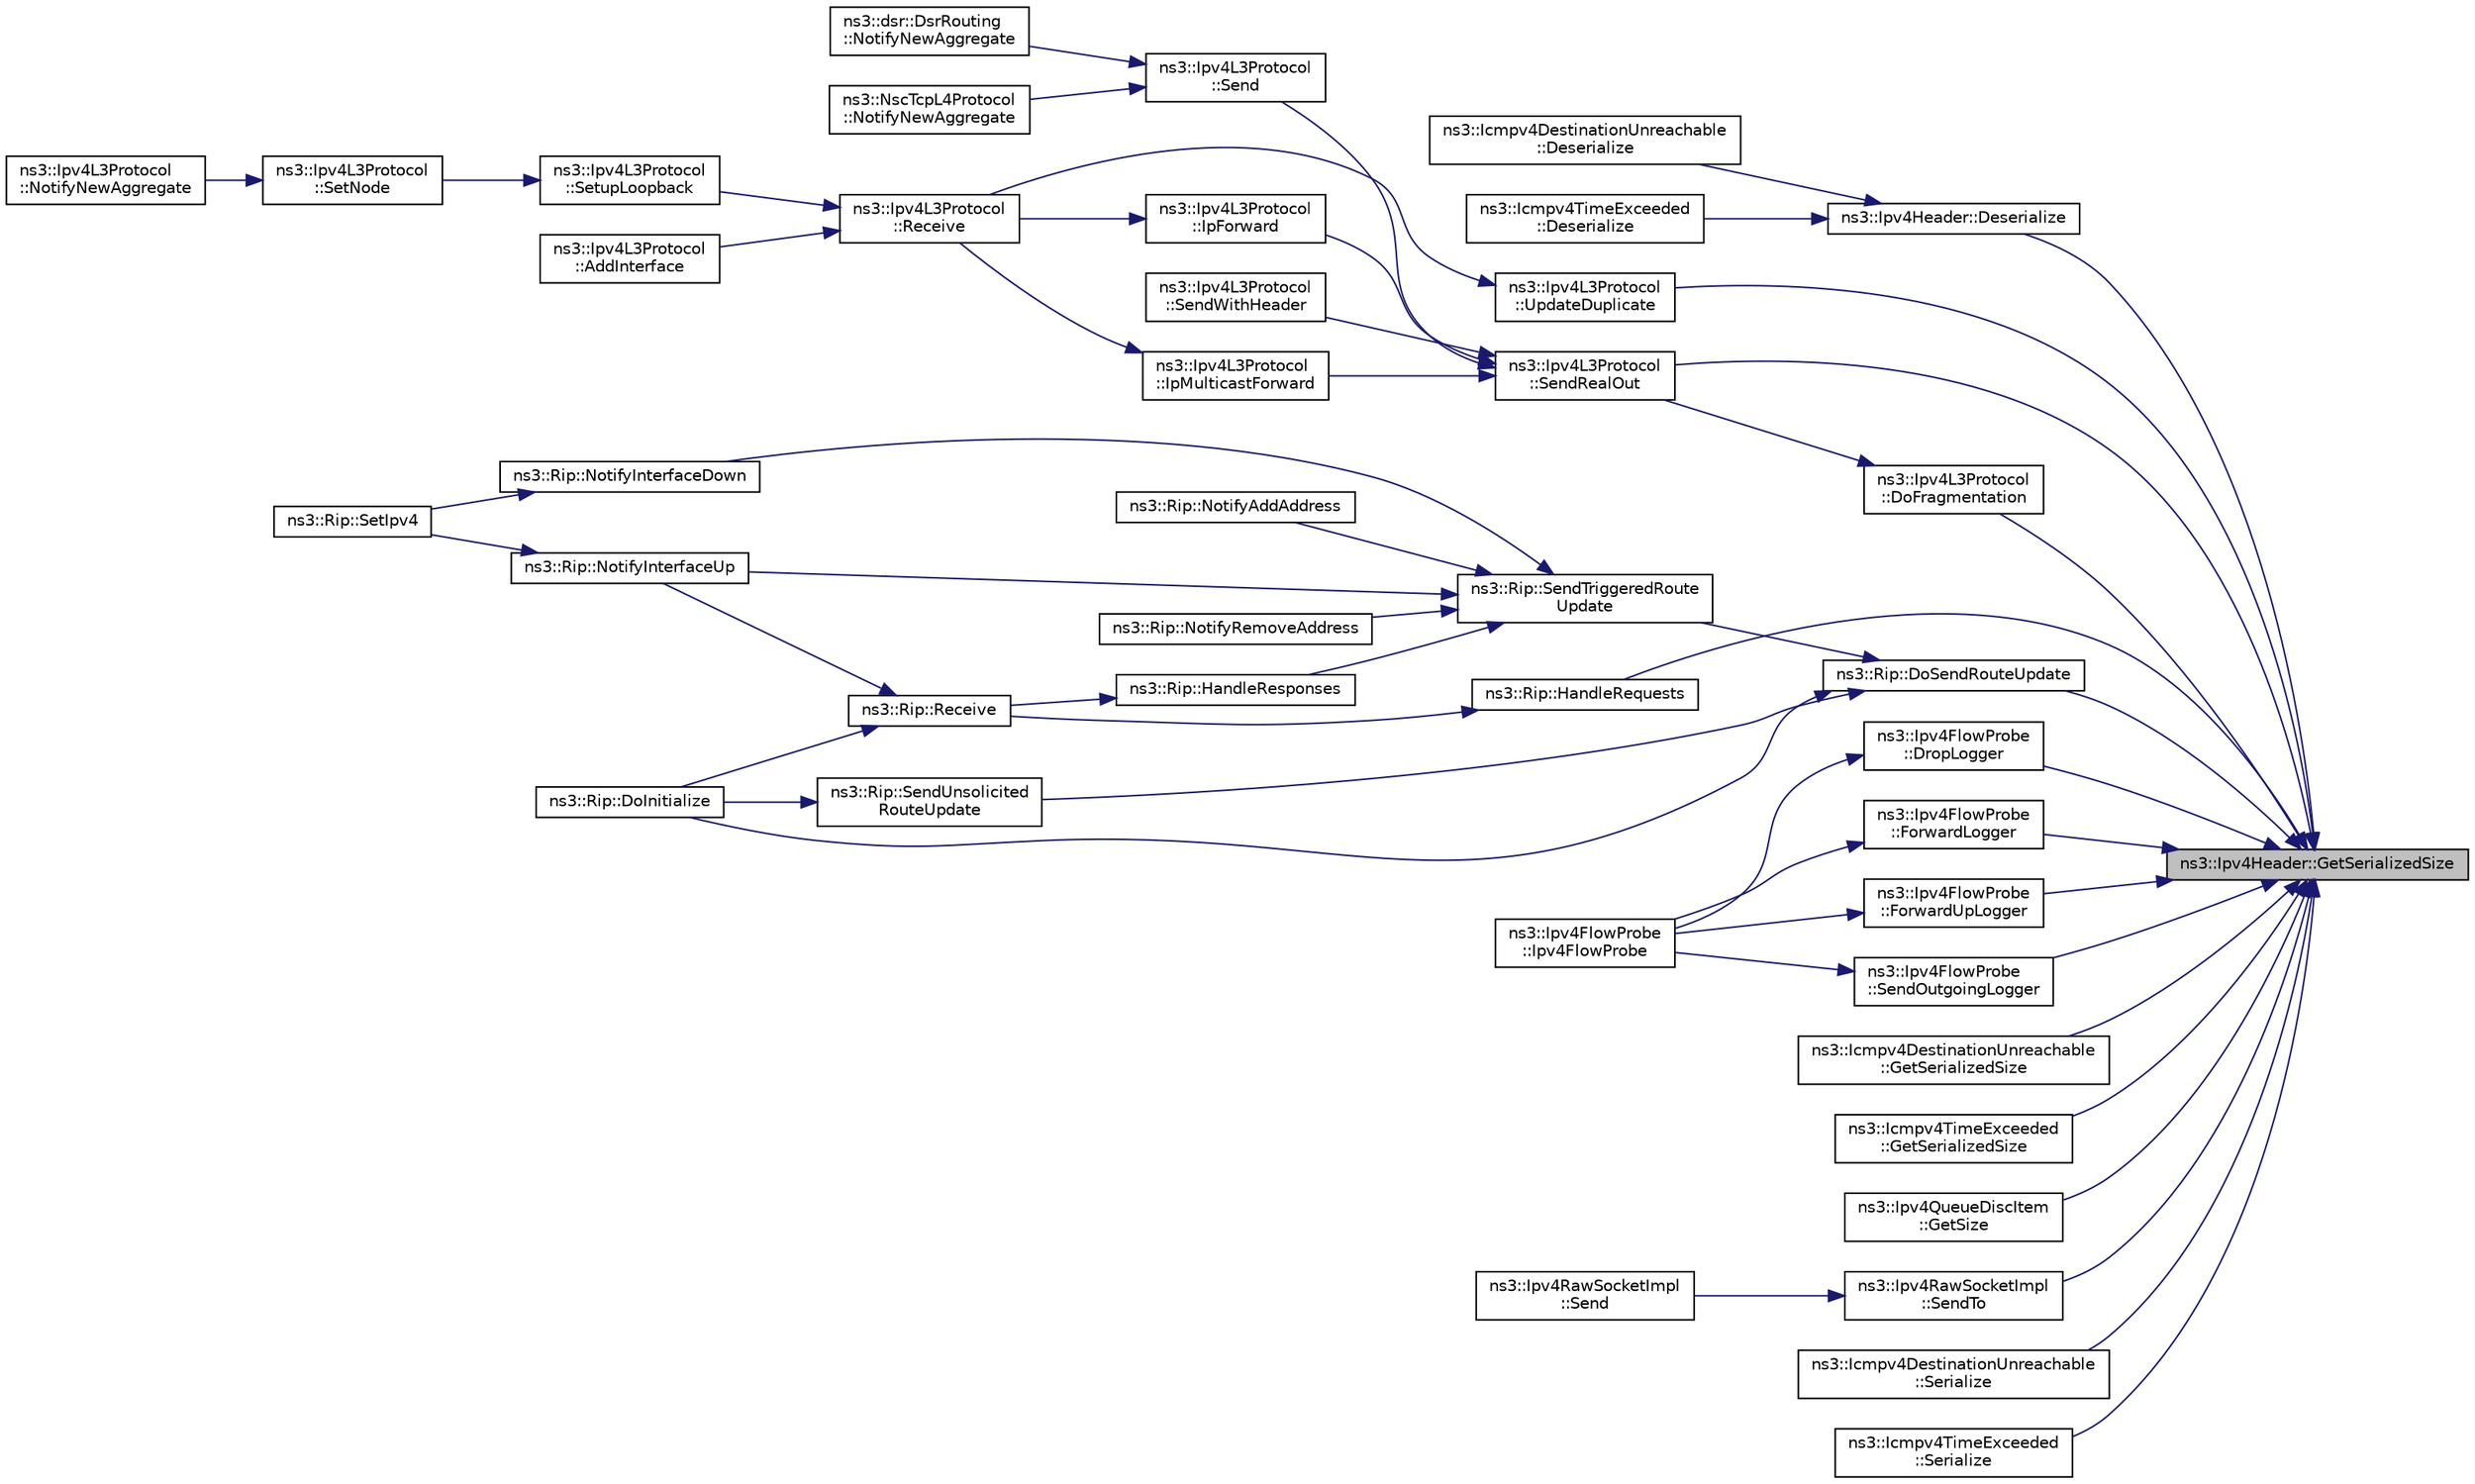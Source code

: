 digraph "ns3::Ipv4Header::GetSerializedSize"
{
 // LATEX_PDF_SIZE
  edge [fontname="Helvetica",fontsize="10",labelfontname="Helvetica",labelfontsize="10"];
  node [fontname="Helvetica",fontsize="10",shape=record];
  rankdir="RL";
  Node1 [label="ns3::Ipv4Header::GetSerializedSize",height=0.2,width=0.4,color="black", fillcolor="grey75", style="filled", fontcolor="black",tooltip=" "];
  Node1 -> Node2 [dir="back",color="midnightblue",fontsize="10",style="solid",fontname="Helvetica"];
  Node2 [label="ns3::Ipv4Header::Deserialize",height=0.2,width=0.4,color="black", fillcolor="white", style="filled",URL="$classns3_1_1_ipv4_header.html#a4c079e939ba868855ba1fab9e1b0e987",tooltip=" "];
  Node2 -> Node3 [dir="back",color="midnightblue",fontsize="10",style="solid",fontname="Helvetica"];
  Node3 [label="ns3::Icmpv4DestinationUnreachable\l::Deserialize",height=0.2,width=0.4,color="black", fillcolor="white", style="filled",URL="$classns3_1_1_icmpv4_destination_unreachable.html#ab27e34a3e2436724ebb483d8acd58ea7",tooltip=" "];
  Node2 -> Node4 [dir="back",color="midnightblue",fontsize="10",style="solid",fontname="Helvetica"];
  Node4 [label="ns3::Icmpv4TimeExceeded\l::Deserialize",height=0.2,width=0.4,color="black", fillcolor="white", style="filled",URL="$classns3_1_1_icmpv4_time_exceeded.html#a593880fbc22985333cbfb9def08aeca5",tooltip=" "];
  Node1 -> Node5 [dir="back",color="midnightblue",fontsize="10",style="solid",fontname="Helvetica"];
  Node5 [label="ns3::Ipv4L3Protocol\l::DoFragmentation",height=0.2,width=0.4,color="black", fillcolor="white", style="filled",URL="$classns3_1_1_ipv4_l3_protocol.html#a5ea602dc1447746c0c3bd90e36ec3888",tooltip="Fragment a packet."];
  Node5 -> Node6 [dir="back",color="midnightblue",fontsize="10",style="solid",fontname="Helvetica"];
  Node6 [label="ns3::Ipv4L3Protocol\l::SendRealOut",height=0.2,width=0.4,color="black", fillcolor="white", style="filled",URL="$classns3_1_1_ipv4_l3_protocol.html#ac1baf310b12bbc564d0766061ecca323",tooltip="Send packet with route."];
  Node6 -> Node7 [dir="back",color="midnightblue",fontsize="10",style="solid",fontname="Helvetica"];
  Node7 [label="ns3::Ipv4L3Protocol\l::IpForward",height=0.2,width=0.4,color="black", fillcolor="white", style="filled",URL="$classns3_1_1_ipv4_l3_protocol.html#ae00b4ef6c6907a602898800ee5dcbc57",tooltip="Forward a packet."];
  Node7 -> Node8 [dir="back",color="midnightblue",fontsize="10",style="solid",fontname="Helvetica"];
  Node8 [label="ns3::Ipv4L3Protocol\l::Receive",height=0.2,width=0.4,color="black", fillcolor="white", style="filled",URL="$classns3_1_1_ipv4_l3_protocol.html#a2f27fb0a3f698ffb34a654323b063c94",tooltip="Lower layer calls this method after calling L3Demux::Lookup The ARP subclass needs to know from which..."];
  Node8 -> Node9 [dir="back",color="midnightblue",fontsize="10",style="solid",fontname="Helvetica"];
  Node9 [label="ns3::Ipv4L3Protocol\l::AddInterface",height=0.2,width=0.4,color="black", fillcolor="white", style="filled",URL="$classns3_1_1_ipv4_l3_protocol.html#ac6855eb39254f74fa30e7f23a7b100db",tooltip=" "];
  Node8 -> Node10 [dir="back",color="midnightblue",fontsize="10",style="solid",fontname="Helvetica"];
  Node10 [label="ns3::Ipv4L3Protocol\l::SetupLoopback",height=0.2,width=0.4,color="black", fillcolor="white", style="filled",URL="$classns3_1_1_ipv4_l3_protocol.html#aa37b950d26063e4e7ee659e599c83bde",tooltip="Setup loopback interface."];
  Node10 -> Node11 [dir="back",color="midnightblue",fontsize="10",style="solid",fontname="Helvetica"];
  Node11 [label="ns3::Ipv4L3Protocol\l::SetNode",height=0.2,width=0.4,color="black", fillcolor="white", style="filled",URL="$classns3_1_1_ipv4_l3_protocol.html#a82ef37914ea8bab699575fea23586bc7",tooltip="Set node associated with this stack."];
  Node11 -> Node12 [dir="back",color="midnightblue",fontsize="10",style="solid",fontname="Helvetica"];
  Node12 [label="ns3::Ipv4L3Protocol\l::NotifyNewAggregate",height=0.2,width=0.4,color="black", fillcolor="white", style="filled",URL="$classns3_1_1_ipv4_l3_protocol.html#a41c7e4fc5a8dba55e9708df7cef9b9c7",tooltip="This function will notify other components connected to the node that a new stack member is now conne..."];
  Node6 -> Node13 [dir="back",color="midnightblue",fontsize="10",style="solid",fontname="Helvetica"];
  Node13 [label="ns3::Ipv4L3Protocol\l::IpMulticastForward",height=0.2,width=0.4,color="black", fillcolor="white", style="filled",URL="$classns3_1_1_ipv4_l3_protocol.html#a85ad438d9b2c50d55d1b674b9fd1e8f7",tooltip="Forward a multicast packet."];
  Node13 -> Node8 [dir="back",color="midnightblue",fontsize="10",style="solid",fontname="Helvetica"];
  Node6 -> Node14 [dir="back",color="midnightblue",fontsize="10",style="solid",fontname="Helvetica"];
  Node14 [label="ns3::Ipv4L3Protocol\l::Send",height=0.2,width=0.4,color="black", fillcolor="white", style="filled",URL="$classns3_1_1_ipv4_l3_protocol.html#abe8cf785815f3fbb32b0e21d629be641",tooltip=" "];
  Node14 -> Node15 [dir="back",color="midnightblue",fontsize="10",style="solid",fontname="Helvetica"];
  Node15 [label="ns3::dsr::DsrRouting\l::NotifyNewAggregate",height=0.2,width=0.4,color="black", fillcolor="white", style="filled",URL="$classns3_1_1dsr_1_1_dsr_routing.html#a7742bf3036dba9f9b24906b959be728e",tooltip="Notify all Objects aggregated to this one of a new Object being aggregated."];
  Node14 -> Node16 [dir="back",color="midnightblue",fontsize="10",style="solid",fontname="Helvetica"];
  Node16 [label="ns3::NscTcpL4Protocol\l::NotifyNewAggregate",height=0.2,width=0.4,color="black", fillcolor="white", style="filled",URL="$classns3_1_1_nsc_tcp_l4_protocol.html#a423e33bc38d6f04ba6c54f7ce2647565",tooltip="Notify all Objects aggregated to this one of a new Object being aggregated."];
  Node6 -> Node17 [dir="back",color="midnightblue",fontsize="10",style="solid",fontname="Helvetica"];
  Node17 [label="ns3::Ipv4L3Protocol\l::SendWithHeader",height=0.2,width=0.4,color="black", fillcolor="white", style="filled",URL="$classns3_1_1_ipv4_l3_protocol.html#a9305010252cee1e4e97766227ca58ba4",tooltip=" "];
  Node1 -> Node18 [dir="back",color="midnightblue",fontsize="10",style="solid",fontname="Helvetica"];
  Node18 [label="ns3::Rip::DoSendRouteUpdate",height=0.2,width=0.4,color="black", fillcolor="white", style="filled",URL="$classns3_1_1_rip.html#a106f73869862c38c070faec379542e05",tooltip="Send Routing Updates on all interfaces."];
  Node18 -> Node19 [dir="back",color="midnightblue",fontsize="10",style="solid",fontname="Helvetica"];
  Node19 [label="ns3::Rip::DoInitialize",height=0.2,width=0.4,color="black", fillcolor="white", style="filled",URL="$classns3_1_1_rip.html#a622ec450ec78945f81986b64ce3dcbed",tooltip="Start protocol operation."];
  Node18 -> Node20 [dir="back",color="midnightblue",fontsize="10",style="solid",fontname="Helvetica"];
  Node20 [label="ns3::Rip::SendTriggeredRoute\lUpdate",height=0.2,width=0.4,color="black", fillcolor="white", style="filled",URL="$classns3_1_1_rip.html#aee5d3efe6b4dbcd128018f49b981fd7c",tooltip="Send Triggered Routing Updates on all interfaces."];
  Node20 -> Node21 [dir="back",color="midnightblue",fontsize="10",style="solid",fontname="Helvetica"];
  Node21 [label="ns3::Rip::HandleResponses",height=0.2,width=0.4,color="black", fillcolor="white", style="filled",URL="$classns3_1_1_rip.html#afb817ee04f919351a35b466ea6d75c56",tooltip="Handle RIP responses."];
  Node21 -> Node22 [dir="back",color="midnightblue",fontsize="10",style="solid",fontname="Helvetica"];
  Node22 [label="ns3::Rip::Receive",height=0.2,width=0.4,color="black", fillcolor="white", style="filled",URL="$classns3_1_1_rip.html#a49acadfb3b533118276481a0d231406e",tooltip="Receive RIP packets."];
  Node22 -> Node19 [dir="back",color="midnightblue",fontsize="10",style="solid",fontname="Helvetica"];
  Node22 -> Node23 [dir="back",color="midnightblue",fontsize="10",style="solid",fontname="Helvetica"];
  Node23 [label="ns3::Rip::NotifyInterfaceUp",height=0.2,width=0.4,color="black", fillcolor="white", style="filled",URL="$classns3_1_1_rip.html#a4c9095a4429399f342eb1bce3f20df59",tooltip=" "];
  Node23 -> Node24 [dir="back",color="midnightblue",fontsize="10",style="solid",fontname="Helvetica"];
  Node24 [label="ns3::Rip::SetIpv4",height=0.2,width=0.4,color="black", fillcolor="white", style="filled",URL="$classns3_1_1_rip.html#abe2906af2196cf9fac033e6ccfde0423",tooltip=" "];
  Node20 -> Node25 [dir="back",color="midnightblue",fontsize="10",style="solid",fontname="Helvetica"];
  Node25 [label="ns3::Rip::NotifyAddAddress",height=0.2,width=0.4,color="black", fillcolor="white", style="filled",URL="$classns3_1_1_rip.html#a9ef274a74f46abf3c118d935d33f02fe",tooltip=" "];
  Node20 -> Node26 [dir="back",color="midnightblue",fontsize="10",style="solid",fontname="Helvetica"];
  Node26 [label="ns3::Rip::NotifyInterfaceDown",height=0.2,width=0.4,color="black", fillcolor="white", style="filled",URL="$classns3_1_1_rip.html#a10fb1463467f08556e7a3e75c98447bc",tooltip=" "];
  Node26 -> Node24 [dir="back",color="midnightblue",fontsize="10",style="solid",fontname="Helvetica"];
  Node20 -> Node23 [dir="back",color="midnightblue",fontsize="10",style="solid",fontname="Helvetica"];
  Node20 -> Node27 [dir="back",color="midnightblue",fontsize="10",style="solid",fontname="Helvetica"];
  Node27 [label="ns3::Rip::NotifyRemoveAddress",height=0.2,width=0.4,color="black", fillcolor="white", style="filled",URL="$classns3_1_1_rip.html#a63c4ba062a5805aef7887d7dca5d1ff9",tooltip=" "];
  Node18 -> Node28 [dir="back",color="midnightblue",fontsize="10",style="solid",fontname="Helvetica"];
  Node28 [label="ns3::Rip::SendUnsolicited\lRouteUpdate",height=0.2,width=0.4,color="black", fillcolor="white", style="filled",URL="$classns3_1_1_rip.html#aea59ff20475f09e1783bc37d5a8531c0",tooltip="Send Unsolicited Routing Updates on all interfaces."];
  Node28 -> Node19 [dir="back",color="midnightblue",fontsize="10",style="solid",fontname="Helvetica"];
  Node1 -> Node29 [dir="back",color="midnightblue",fontsize="10",style="solid",fontname="Helvetica"];
  Node29 [label="ns3::Ipv4FlowProbe\l::DropLogger",height=0.2,width=0.4,color="black", fillcolor="white", style="filled",URL="$classns3_1_1_ipv4_flow_probe.html#a6991c31e2d96a773acb0dcf5ed5161f8",tooltip="Log a packet being dropped."];
  Node29 -> Node30 [dir="back",color="midnightblue",fontsize="10",style="solid",fontname="Helvetica"];
  Node30 [label="ns3::Ipv4FlowProbe\l::Ipv4FlowProbe",height=0.2,width=0.4,color="black", fillcolor="white", style="filled",URL="$classns3_1_1_ipv4_flow_probe.html#ac22ef10899500d98945fc8140fab1cb4",tooltip="Constructor."];
  Node1 -> Node31 [dir="back",color="midnightblue",fontsize="10",style="solid",fontname="Helvetica"];
  Node31 [label="ns3::Ipv4FlowProbe\l::ForwardLogger",height=0.2,width=0.4,color="black", fillcolor="white", style="filled",URL="$classns3_1_1_ipv4_flow_probe.html#ad685ed3b3a256105f039723eef98739b",tooltip="Log a packet being forwarded."];
  Node31 -> Node30 [dir="back",color="midnightblue",fontsize="10",style="solid",fontname="Helvetica"];
  Node1 -> Node32 [dir="back",color="midnightblue",fontsize="10",style="solid",fontname="Helvetica"];
  Node32 [label="ns3::Ipv4FlowProbe\l::ForwardUpLogger",height=0.2,width=0.4,color="black", fillcolor="white", style="filled",URL="$classns3_1_1_ipv4_flow_probe.html#a81ca7d15147dd7ac7b0502f37a95972e",tooltip="Log a packet being received by the destination."];
  Node32 -> Node30 [dir="back",color="midnightblue",fontsize="10",style="solid",fontname="Helvetica"];
  Node1 -> Node33 [dir="back",color="midnightblue",fontsize="10",style="solid",fontname="Helvetica"];
  Node33 [label="ns3::Icmpv4DestinationUnreachable\l::GetSerializedSize",height=0.2,width=0.4,color="black", fillcolor="white", style="filled",URL="$classns3_1_1_icmpv4_destination_unreachable.html#ade479f574091c2e51f4f74e2406ad541",tooltip=" "];
  Node1 -> Node34 [dir="back",color="midnightblue",fontsize="10",style="solid",fontname="Helvetica"];
  Node34 [label="ns3::Icmpv4TimeExceeded\l::GetSerializedSize",height=0.2,width=0.4,color="black", fillcolor="white", style="filled",URL="$classns3_1_1_icmpv4_time_exceeded.html#a9c95fd08cd7ff4168b1188f71a905d6b",tooltip=" "];
  Node1 -> Node35 [dir="back",color="midnightblue",fontsize="10",style="solid",fontname="Helvetica"];
  Node35 [label="ns3::Ipv4QueueDiscItem\l::GetSize",height=0.2,width=0.4,color="black", fillcolor="white", style="filled",URL="$classns3_1_1_ipv4_queue_disc_item.html#af11c3fad88002b415db7e83be1eeab3c",tooltip=" "];
  Node1 -> Node36 [dir="back",color="midnightblue",fontsize="10",style="solid",fontname="Helvetica"];
  Node36 [label="ns3::Rip::HandleRequests",height=0.2,width=0.4,color="black", fillcolor="white", style="filled",URL="$classns3_1_1_rip.html#a4094ed6c40c666f7567245eef2376fe9",tooltip="Handle RIP requests."];
  Node36 -> Node22 [dir="back",color="midnightblue",fontsize="10",style="solid",fontname="Helvetica"];
  Node1 -> Node37 [dir="back",color="midnightblue",fontsize="10",style="solid",fontname="Helvetica"];
  Node37 [label="ns3::Ipv4FlowProbe\l::SendOutgoingLogger",height=0.2,width=0.4,color="black", fillcolor="white", style="filled",URL="$classns3_1_1_ipv4_flow_probe.html#a4f4e830695f0b15a22bb997ff25409ed",tooltip="Log a packet being sent."];
  Node37 -> Node30 [dir="back",color="midnightblue",fontsize="10",style="solid",fontname="Helvetica"];
  Node1 -> Node6 [dir="back",color="midnightblue",fontsize="10",style="solid",fontname="Helvetica"];
  Node1 -> Node38 [dir="back",color="midnightblue",fontsize="10",style="solid",fontname="Helvetica"];
  Node38 [label="ns3::Ipv4RawSocketImpl\l::SendTo",height=0.2,width=0.4,color="black", fillcolor="white", style="filled",URL="$classns3_1_1_ipv4_raw_socket_impl.html#a06fd568d5988700a423fb2203e0aa0bf",tooltip="Send data to a specified peer."];
  Node38 -> Node39 [dir="back",color="midnightblue",fontsize="10",style="solid",fontname="Helvetica"];
  Node39 [label="ns3::Ipv4RawSocketImpl\l::Send",height=0.2,width=0.4,color="black", fillcolor="white", style="filled",URL="$classns3_1_1_ipv4_raw_socket_impl.html#ae43d27d4aa516a4cacbe8f0f4f688110",tooltip="Send data (or dummy data) to the remote host."];
  Node1 -> Node40 [dir="back",color="midnightblue",fontsize="10",style="solid",fontname="Helvetica"];
  Node40 [label="ns3::Icmpv4DestinationUnreachable\l::Serialize",height=0.2,width=0.4,color="black", fillcolor="white", style="filled",URL="$classns3_1_1_icmpv4_destination_unreachable.html#aab6f1ab74e312944a07f8261195e30c2",tooltip=" "];
  Node1 -> Node41 [dir="back",color="midnightblue",fontsize="10",style="solid",fontname="Helvetica"];
  Node41 [label="ns3::Icmpv4TimeExceeded\l::Serialize",height=0.2,width=0.4,color="black", fillcolor="white", style="filled",URL="$classns3_1_1_icmpv4_time_exceeded.html#aae40073cd14c0e00f15ed3ff3f65db61",tooltip=" "];
  Node1 -> Node42 [dir="back",color="midnightblue",fontsize="10",style="solid",fontname="Helvetica"];
  Node42 [label="ns3::Ipv4L3Protocol\l::UpdateDuplicate",height=0.2,width=0.4,color="black", fillcolor="white", style="filled",URL="$classns3_1_1_ipv4_l3_protocol.html#ad4a3a05c972868c2cb734664d558fdca",tooltip="Registers duplicate entry, return false if new."];
  Node42 -> Node8 [dir="back",color="midnightblue",fontsize="10",style="solid",fontname="Helvetica"];
}
